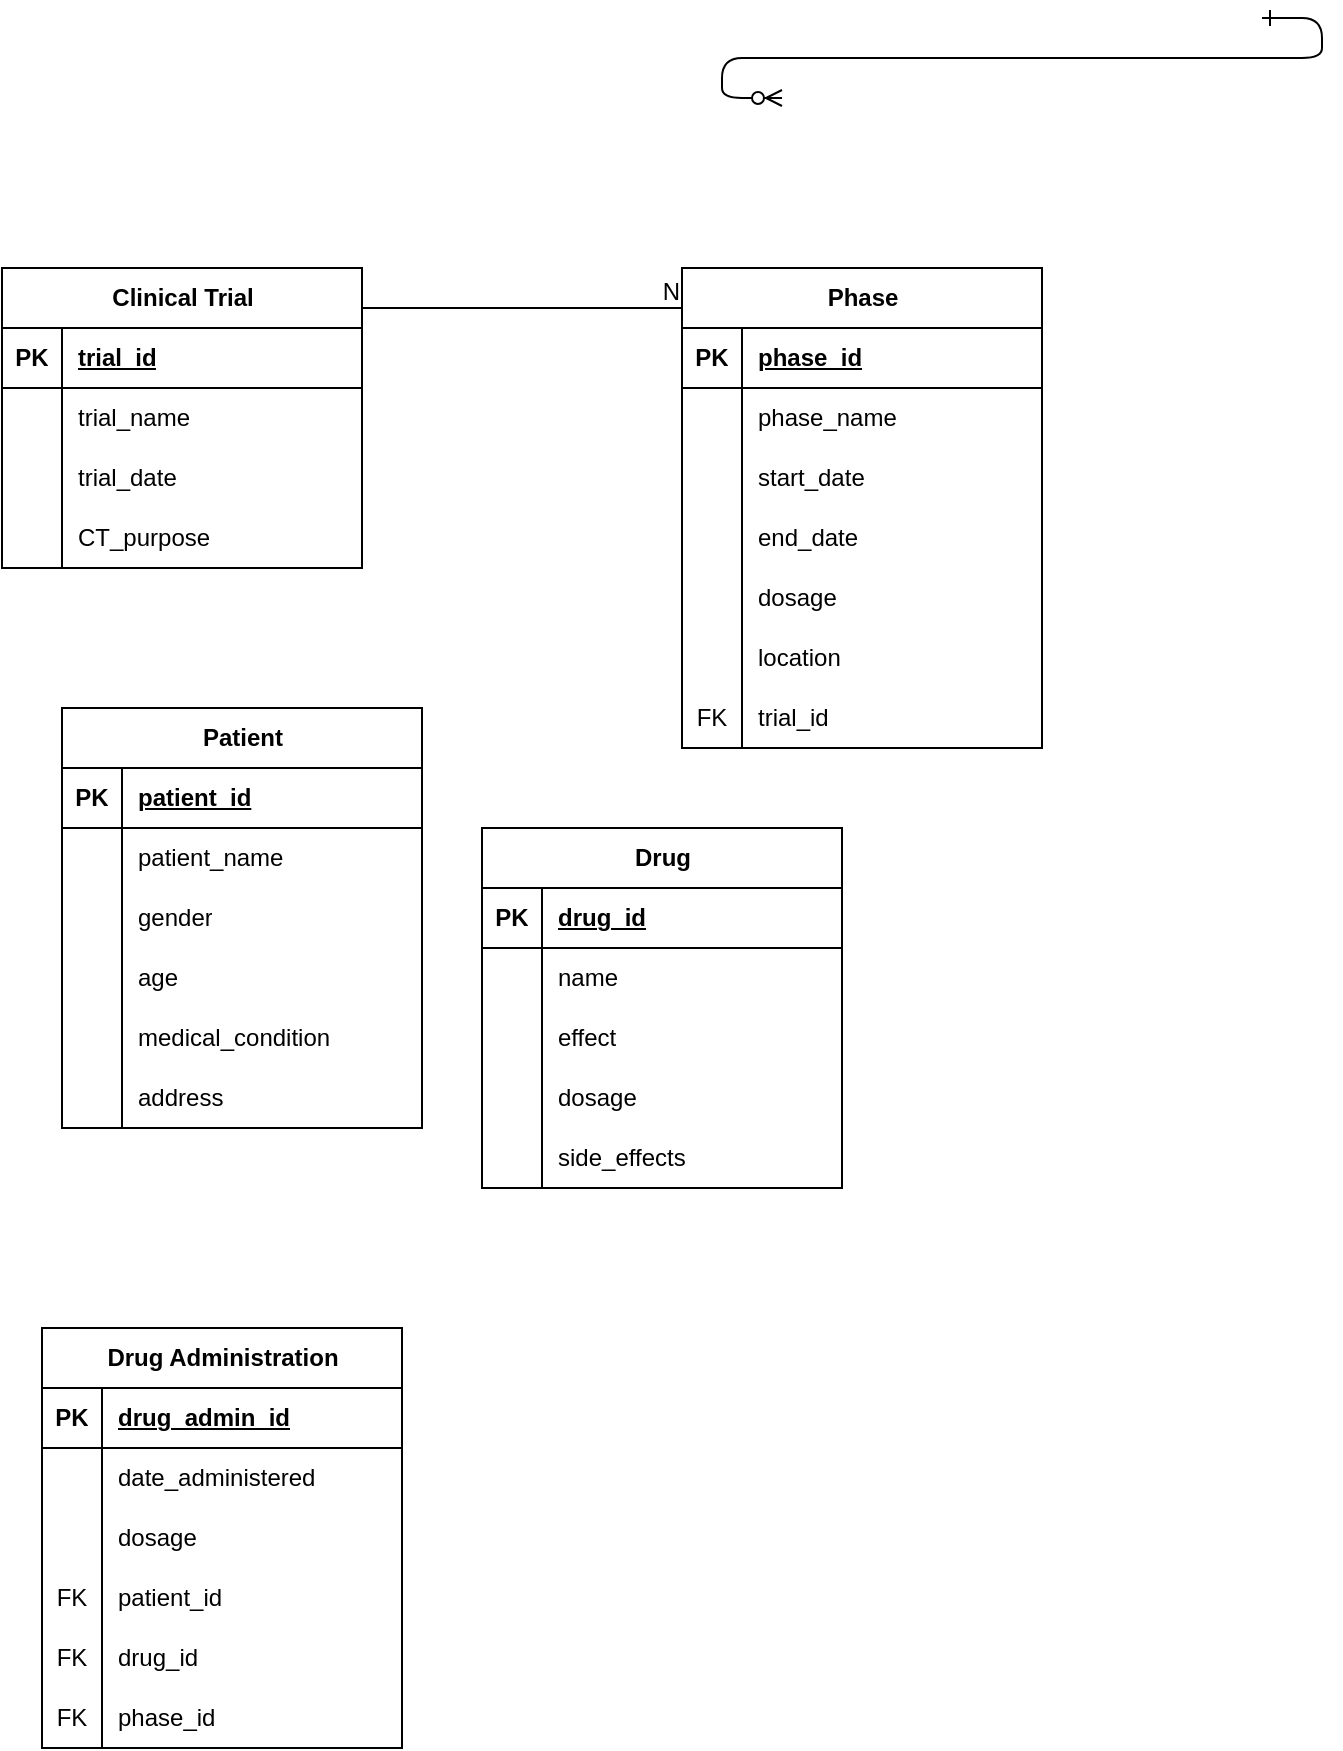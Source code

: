 <mxfile version="24.8.4">
  <diagram id="R2lEEEUBdFMjLlhIrx00" name="20215255">
    <mxGraphModel dx="749" dy="828" grid="1" gridSize="10" guides="1" tooltips="1" connect="1" arrows="1" fold="1" page="1" pageScale="1" pageWidth="850" pageHeight="1100" math="0" shadow="0" extFonts="Permanent Marker^https://fonts.googleapis.com/css?family=Permanent+Marker">
      <root>
        <mxCell id="0" />
        <mxCell id="1" parent="0" />
        <mxCell id="C-vyLk0tnHw3VtMMgP7b-12" value="" style="edgeStyle=entityRelationEdgeStyle;endArrow=ERzeroToMany;startArrow=ERone;endFill=1;startFill=0;" parent="1" target="C-vyLk0tnHw3VtMMgP7b-17" edge="1">
          <mxGeometry width="100" height="100" relative="1" as="geometry">
            <mxPoint x="700" y="165" as="sourcePoint" />
            <mxPoint x="460" y="205" as="targetPoint" />
          </mxGeometry>
        </mxCell>
        <mxCell id="ZXH_P6t-tBNjJ1LM8fPI-39" value="Clinical Trial" style="shape=table;startSize=30;container=1;collapsible=1;childLayout=tableLayout;fixedRows=1;rowLines=0;fontStyle=1;align=center;resizeLast=1;html=1;" vertex="1" parent="1">
          <mxGeometry x="70" y="290" width="180" height="150" as="geometry" />
        </mxCell>
        <mxCell id="ZXH_P6t-tBNjJ1LM8fPI-40" value="" style="shape=tableRow;horizontal=0;startSize=0;swimlaneHead=0;swimlaneBody=0;fillColor=none;collapsible=0;dropTarget=0;points=[[0,0.5],[1,0.5]];portConstraint=eastwest;top=0;left=0;right=0;bottom=1;" vertex="1" parent="ZXH_P6t-tBNjJ1LM8fPI-39">
          <mxGeometry y="30" width="180" height="30" as="geometry" />
        </mxCell>
        <mxCell id="ZXH_P6t-tBNjJ1LM8fPI-41" value="PK" style="shape=partialRectangle;connectable=0;fillColor=none;top=0;left=0;bottom=0;right=0;fontStyle=1;overflow=hidden;whiteSpace=wrap;html=1;" vertex="1" parent="ZXH_P6t-tBNjJ1LM8fPI-40">
          <mxGeometry width="30" height="30" as="geometry">
            <mxRectangle width="30" height="30" as="alternateBounds" />
          </mxGeometry>
        </mxCell>
        <mxCell id="ZXH_P6t-tBNjJ1LM8fPI-42" value="trial_id" style="shape=partialRectangle;connectable=0;fillColor=none;top=0;left=0;bottom=0;right=0;align=left;spacingLeft=6;fontStyle=5;overflow=hidden;whiteSpace=wrap;html=1;" vertex="1" parent="ZXH_P6t-tBNjJ1LM8fPI-40">
          <mxGeometry x="30" width="150" height="30" as="geometry">
            <mxRectangle width="150" height="30" as="alternateBounds" />
          </mxGeometry>
        </mxCell>
        <mxCell id="ZXH_P6t-tBNjJ1LM8fPI-43" value="" style="shape=tableRow;horizontal=0;startSize=0;swimlaneHead=0;swimlaneBody=0;fillColor=none;collapsible=0;dropTarget=0;points=[[0,0.5],[1,0.5]];portConstraint=eastwest;top=0;left=0;right=0;bottom=0;" vertex="1" parent="ZXH_P6t-tBNjJ1LM8fPI-39">
          <mxGeometry y="60" width="180" height="30" as="geometry" />
        </mxCell>
        <mxCell id="ZXH_P6t-tBNjJ1LM8fPI-44" value="" style="shape=partialRectangle;connectable=0;fillColor=none;top=0;left=0;bottom=0;right=0;editable=1;overflow=hidden;whiteSpace=wrap;html=1;" vertex="1" parent="ZXH_P6t-tBNjJ1LM8fPI-43">
          <mxGeometry width="30" height="30" as="geometry">
            <mxRectangle width="30" height="30" as="alternateBounds" />
          </mxGeometry>
        </mxCell>
        <mxCell id="ZXH_P6t-tBNjJ1LM8fPI-45" value="trial_name" style="shape=partialRectangle;connectable=0;fillColor=none;top=0;left=0;bottom=0;right=0;align=left;spacingLeft=6;overflow=hidden;whiteSpace=wrap;html=1;" vertex="1" parent="ZXH_P6t-tBNjJ1LM8fPI-43">
          <mxGeometry x="30" width="150" height="30" as="geometry">
            <mxRectangle width="150" height="30" as="alternateBounds" />
          </mxGeometry>
        </mxCell>
        <mxCell id="ZXH_P6t-tBNjJ1LM8fPI-46" value="" style="shape=tableRow;horizontal=0;startSize=0;swimlaneHead=0;swimlaneBody=0;fillColor=none;collapsible=0;dropTarget=0;points=[[0,0.5],[1,0.5]];portConstraint=eastwest;top=0;left=0;right=0;bottom=0;" vertex="1" parent="ZXH_P6t-tBNjJ1LM8fPI-39">
          <mxGeometry y="90" width="180" height="30" as="geometry" />
        </mxCell>
        <mxCell id="ZXH_P6t-tBNjJ1LM8fPI-47" value="" style="shape=partialRectangle;connectable=0;fillColor=none;top=0;left=0;bottom=0;right=0;editable=1;overflow=hidden;whiteSpace=wrap;html=1;" vertex="1" parent="ZXH_P6t-tBNjJ1LM8fPI-46">
          <mxGeometry width="30" height="30" as="geometry">
            <mxRectangle width="30" height="30" as="alternateBounds" />
          </mxGeometry>
        </mxCell>
        <mxCell id="ZXH_P6t-tBNjJ1LM8fPI-48" value="trial_date" style="shape=partialRectangle;connectable=0;fillColor=none;top=0;left=0;bottom=0;right=0;align=left;spacingLeft=6;overflow=hidden;whiteSpace=wrap;html=1;" vertex="1" parent="ZXH_P6t-tBNjJ1LM8fPI-46">
          <mxGeometry x="30" width="150" height="30" as="geometry">
            <mxRectangle width="150" height="30" as="alternateBounds" />
          </mxGeometry>
        </mxCell>
        <mxCell id="ZXH_P6t-tBNjJ1LM8fPI-49" value="" style="shape=tableRow;horizontal=0;startSize=0;swimlaneHead=0;swimlaneBody=0;fillColor=none;collapsible=0;dropTarget=0;points=[[0,0.5],[1,0.5]];portConstraint=eastwest;top=0;left=0;right=0;bottom=0;" vertex="1" parent="ZXH_P6t-tBNjJ1LM8fPI-39">
          <mxGeometry y="120" width="180" height="30" as="geometry" />
        </mxCell>
        <mxCell id="ZXH_P6t-tBNjJ1LM8fPI-50" value="" style="shape=partialRectangle;connectable=0;fillColor=none;top=0;left=0;bottom=0;right=0;editable=1;overflow=hidden;whiteSpace=wrap;html=1;" vertex="1" parent="ZXH_P6t-tBNjJ1LM8fPI-49">
          <mxGeometry width="30" height="30" as="geometry">
            <mxRectangle width="30" height="30" as="alternateBounds" />
          </mxGeometry>
        </mxCell>
        <mxCell id="ZXH_P6t-tBNjJ1LM8fPI-51" value="CT_purpose" style="shape=partialRectangle;connectable=0;fillColor=none;top=0;left=0;bottom=0;right=0;align=left;spacingLeft=6;overflow=hidden;whiteSpace=wrap;html=1;" vertex="1" parent="ZXH_P6t-tBNjJ1LM8fPI-49">
          <mxGeometry x="30" width="150" height="30" as="geometry">
            <mxRectangle width="150" height="30" as="alternateBounds" />
          </mxGeometry>
        </mxCell>
        <mxCell id="ZXH_P6t-tBNjJ1LM8fPI-52" value="Phase" style="shape=table;startSize=30;container=1;collapsible=1;childLayout=tableLayout;fixedRows=1;rowLines=0;fontStyle=1;align=center;resizeLast=1;html=1;" vertex="1" parent="1">
          <mxGeometry x="410" y="290" width="180" height="240" as="geometry" />
        </mxCell>
        <mxCell id="ZXH_P6t-tBNjJ1LM8fPI-53" value="" style="shape=tableRow;horizontal=0;startSize=0;swimlaneHead=0;swimlaneBody=0;fillColor=none;collapsible=0;dropTarget=0;points=[[0,0.5],[1,0.5]];portConstraint=eastwest;top=0;left=0;right=0;bottom=1;" vertex="1" parent="ZXH_P6t-tBNjJ1LM8fPI-52">
          <mxGeometry y="30" width="180" height="30" as="geometry" />
        </mxCell>
        <mxCell id="ZXH_P6t-tBNjJ1LM8fPI-54" value="PK" style="shape=partialRectangle;connectable=0;fillColor=none;top=0;left=0;bottom=0;right=0;fontStyle=1;overflow=hidden;whiteSpace=wrap;html=1;" vertex="1" parent="ZXH_P6t-tBNjJ1LM8fPI-53">
          <mxGeometry width="30" height="30" as="geometry">
            <mxRectangle width="30" height="30" as="alternateBounds" />
          </mxGeometry>
        </mxCell>
        <mxCell id="ZXH_P6t-tBNjJ1LM8fPI-55" value="phase_id" style="shape=partialRectangle;connectable=0;fillColor=none;top=0;left=0;bottom=0;right=0;align=left;spacingLeft=6;fontStyle=5;overflow=hidden;whiteSpace=wrap;html=1;" vertex="1" parent="ZXH_P6t-tBNjJ1LM8fPI-53">
          <mxGeometry x="30" width="150" height="30" as="geometry">
            <mxRectangle width="150" height="30" as="alternateBounds" />
          </mxGeometry>
        </mxCell>
        <mxCell id="ZXH_P6t-tBNjJ1LM8fPI-56" value="" style="shape=tableRow;horizontal=0;startSize=0;swimlaneHead=0;swimlaneBody=0;fillColor=none;collapsible=0;dropTarget=0;points=[[0,0.5],[1,0.5]];portConstraint=eastwest;top=0;left=0;right=0;bottom=0;" vertex="1" parent="ZXH_P6t-tBNjJ1LM8fPI-52">
          <mxGeometry y="60" width="180" height="30" as="geometry" />
        </mxCell>
        <mxCell id="ZXH_P6t-tBNjJ1LM8fPI-57" value="" style="shape=partialRectangle;connectable=0;fillColor=none;top=0;left=0;bottom=0;right=0;editable=1;overflow=hidden;whiteSpace=wrap;html=1;" vertex="1" parent="ZXH_P6t-tBNjJ1LM8fPI-56">
          <mxGeometry width="30" height="30" as="geometry">
            <mxRectangle width="30" height="30" as="alternateBounds" />
          </mxGeometry>
        </mxCell>
        <mxCell id="ZXH_P6t-tBNjJ1LM8fPI-58" value="phase_name" style="shape=partialRectangle;connectable=0;fillColor=none;top=0;left=0;bottom=0;right=0;align=left;spacingLeft=6;overflow=hidden;whiteSpace=wrap;html=1;" vertex="1" parent="ZXH_P6t-tBNjJ1LM8fPI-56">
          <mxGeometry x="30" width="150" height="30" as="geometry">
            <mxRectangle width="150" height="30" as="alternateBounds" />
          </mxGeometry>
        </mxCell>
        <mxCell id="ZXH_P6t-tBNjJ1LM8fPI-59" value="" style="shape=tableRow;horizontal=0;startSize=0;swimlaneHead=0;swimlaneBody=0;fillColor=none;collapsible=0;dropTarget=0;points=[[0,0.5],[1,0.5]];portConstraint=eastwest;top=0;left=0;right=0;bottom=0;" vertex="1" parent="ZXH_P6t-tBNjJ1LM8fPI-52">
          <mxGeometry y="90" width="180" height="30" as="geometry" />
        </mxCell>
        <mxCell id="ZXH_P6t-tBNjJ1LM8fPI-60" value="" style="shape=partialRectangle;connectable=0;fillColor=none;top=0;left=0;bottom=0;right=0;editable=1;overflow=hidden;whiteSpace=wrap;html=1;" vertex="1" parent="ZXH_P6t-tBNjJ1LM8fPI-59">
          <mxGeometry width="30" height="30" as="geometry">
            <mxRectangle width="30" height="30" as="alternateBounds" />
          </mxGeometry>
        </mxCell>
        <mxCell id="ZXH_P6t-tBNjJ1LM8fPI-61" value="start_date" style="shape=partialRectangle;connectable=0;fillColor=none;top=0;left=0;bottom=0;right=0;align=left;spacingLeft=6;overflow=hidden;whiteSpace=wrap;html=1;" vertex="1" parent="ZXH_P6t-tBNjJ1LM8fPI-59">
          <mxGeometry x="30" width="150" height="30" as="geometry">
            <mxRectangle width="150" height="30" as="alternateBounds" />
          </mxGeometry>
        </mxCell>
        <mxCell id="ZXH_P6t-tBNjJ1LM8fPI-62" value="" style="shape=tableRow;horizontal=0;startSize=0;swimlaneHead=0;swimlaneBody=0;fillColor=none;collapsible=0;dropTarget=0;points=[[0,0.5],[1,0.5]];portConstraint=eastwest;top=0;left=0;right=0;bottom=0;" vertex="1" parent="ZXH_P6t-tBNjJ1LM8fPI-52">
          <mxGeometry y="120" width="180" height="30" as="geometry" />
        </mxCell>
        <mxCell id="ZXH_P6t-tBNjJ1LM8fPI-63" value="" style="shape=partialRectangle;connectable=0;fillColor=none;top=0;left=0;bottom=0;right=0;editable=1;overflow=hidden;whiteSpace=wrap;html=1;" vertex="1" parent="ZXH_P6t-tBNjJ1LM8fPI-62">
          <mxGeometry width="30" height="30" as="geometry">
            <mxRectangle width="30" height="30" as="alternateBounds" />
          </mxGeometry>
        </mxCell>
        <mxCell id="ZXH_P6t-tBNjJ1LM8fPI-64" value="end_date" style="shape=partialRectangle;connectable=0;fillColor=none;top=0;left=0;bottom=0;right=0;align=left;spacingLeft=6;overflow=hidden;whiteSpace=wrap;html=1;" vertex="1" parent="ZXH_P6t-tBNjJ1LM8fPI-62">
          <mxGeometry x="30" width="150" height="30" as="geometry">
            <mxRectangle width="150" height="30" as="alternateBounds" />
          </mxGeometry>
        </mxCell>
        <mxCell id="ZXH_P6t-tBNjJ1LM8fPI-65" value="" style="shape=tableRow;horizontal=0;startSize=0;swimlaneHead=0;swimlaneBody=0;fillColor=none;collapsible=0;dropTarget=0;points=[[0,0.5],[1,0.5]];portConstraint=eastwest;top=0;left=0;right=0;bottom=0;" vertex="1" parent="ZXH_P6t-tBNjJ1LM8fPI-52">
          <mxGeometry y="150" width="180" height="30" as="geometry" />
        </mxCell>
        <mxCell id="ZXH_P6t-tBNjJ1LM8fPI-66" value="" style="shape=partialRectangle;connectable=0;fillColor=none;top=0;left=0;bottom=0;right=0;editable=1;overflow=hidden;whiteSpace=wrap;html=1;" vertex="1" parent="ZXH_P6t-tBNjJ1LM8fPI-65">
          <mxGeometry width="30" height="30" as="geometry">
            <mxRectangle width="30" height="30" as="alternateBounds" />
          </mxGeometry>
        </mxCell>
        <mxCell id="ZXH_P6t-tBNjJ1LM8fPI-67" value="dosage" style="shape=partialRectangle;connectable=0;fillColor=none;top=0;left=0;bottom=0;right=0;align=left;spacingLeft=6;overflow=hidden;whiteSpace=wrap;html=1;" vertex="1" parent="ZXH_P6t-tBNjJ1LM8fPI-65">
          <mxGeometry x="30" width="150" height="30" as="geometry">
            <mxRectangle width="150" height="30" as="alternateBounds" />
          </mxGeometry>
        </mxCell>
        <mxCell id="ZXH_P6t-tBNjJ1LM8fPI-68" value="" style="shape=tableRow;horizontal=0;startSize=0;swimlaneHead=0;swimlaneBody=0;fillColor=none;collapsible=0;dropTarget=0;points=[[0,0.5],[1,0.5]];portConstraint=eastwest;top=0;left=0;right=0;bottom=0;" vertex="1" parent="ZXH_P6t-tBNjJ1LM8fPI-52">
          <mxGeometry y="180" width="180" height="30" as="geometry" />
        </mxCell>
        <mxCell id="ZXH_P6t-tBNjJ1LM8fPI-69" value="" style="shape=partialRectangle;connectable=0;fillColor=none;top=0;left=0;bottom=0;right=0;editable=1;overflow=hidden;whiteSpace=wrap;html=1;" vertex="1" parent="ZXH_P6t-tBNjJ1LM8fPI-68">
          <mxGeometry width="30" height="30" as="geometry">
            <mxRectangle width="30" height="30" as="alternateBounds" />
          </mxGeometry>
        </mxCell>
        <mxCell id="ZXH_P6t-tBNjJ1LM8fPI-70" value="location" style="shape=partialRectangle;connectable=0;fillColor=none;top=0;left=0;bottom=0;right=0;align=left;spacingLeft=6;overflow=hidden;whiteSpace=wrap;html=1;" vertex="1" parent="ZXH_P6t-tBNjJ1LM8fPI-68">
          <mxGeometry x="30" width="150" height="30" as="geometry">
            <mxRectangle width="150" height="30" as="alternateBounds" />
          </mxGeometry>
        </mxCell>
        <mxCell id="ZXH_P6t-tBNjJ1LM8fPI-71" value="" style="shape=tableRow;horizontal=0;startSize=0;swimlaneHead=0;swimlaneBody=0;fillColor=none;collapsible=0;dropTarget=0;points=[[0,0.5],[1,0.5]];portConstraint=eastwest;top=0;left=0;right=0;bottom=0;" vertex="1" parent="ZXH_P6t-tBNjJ1LM8fPI-52">
          <mxGeometry y="210" width="180" height="30" as="geometry" />
        </mxCell>
        <mxCell id="ZXH_P6t-tBNjJ1LM8fPI-72" value="FK" style="shape=partialRectangle;connectable=0;fillColor=none;top=0;left=0;bottom=0;right=0;editable=1;overflow=hidden;whiteSpace=wrap;html=1;" vertex="1" parent="ZXH_P6t-tBNjJ1LM8fPI-71">
          <mxGeometry width="30" height="30" as="geometry">
            <mxRectangle width="30" height="30" as="alternateBounds" />
          </mxGeometry>
        </mxCell>
        <mxCell id="ZXH_P6t-tBNjJ1LM8fPI-73" value="trial_id" style="shape=partialRectangle;connectable=0;fillColor=none;top=0;left=0;bottom=0;right=0;align=left;spacingLeft=6;overflow=hidden;whiteSpace=wrap;html=1;" vertex="1" parent="ZXH_P6t-tBNjJ1LM8fPI-71">
          <mxGeometry x="30" width="150" height="30" as="geometry">
            <mxRectangle width="150" height="30" as="alternateBounds" />
          </mxGeometry>
        </mxCell>
        <mxCell id="ZXH_P6t-tBNjJ1LM8fPI-74" value="Patient" style="shape=table;startSize=30;container=1;collapsible=1;childLayout=tableLayout;fixedRows=1;rowLines=0;fontStyle=1;align=center;resizeLast=1;html=1;" vertex="1" parent="1">
          <mxGeometry x="100" y="510" width="180" height="210" as="geometry" />
        </mxCell>
        <mxCell id="ZXH_P6t-tBNjJ1LM8fPI-75" value="" style="shape=tableRow;horizontal=0;startSize=0;swimlaneHead=0;swimlaneBody=0;fillColor=none;collapsible=0;dropTarget=0;points=[[0,0.5],[1,0.5]];portConstraint=eastwest;top=0;left=0;right=0;bottom=1;" vertex="1" parent="ZXH_P6t-tBNjJ1LM8fPI-74">
          <mxGeometry y="30" width="180" height="30" as="geometry" />
        </mxCell>
        <mxCell id="ZXH_P6t-tBNjJ1LM8fPI-76" value="PK" style="shape=partialRectangle;connectable=0;fillColor=none;top=0;left=0;bottom=0;right=0;fontStyle=1;overflow=hidden;whiteSpace=wrap;html=1;" vertex="1" parent="ZXH_P6t-tBNjJ1LM8fPI-75">
          <mxGeometry width="30" height="30" as="geometry">
            <mxRectangle width="30" height="30" as="alternateBounds" />
          </mxGeometry>
        </mxCell>
        <mxCell id="ZXH_P6t-tBNjJ1LM8fPI-77" value="patient_id" style="shape=partialRectangle;connectable=0;fillColor=none;top=0;left=0;bottom=0;right=0;align=left;spacingLeft=6;fontStyle=5;overflow=hidden;whiteSpace=wrap;html=1;" vertex="1" parent="ZXH_P6t-tBNjJ1LM8fPI-75">
          <mxGeometry x="30" width="150" height="30" as="geometry">
            <mxRectangle width="150" height="30" as="alternateBounds" />
          </mxGeometry>
        </mxCell>
        <mxCell id="ZXH_P6t-tBNjJ1LM8fPI-78" value="" style="shape=tableRow;horizontal=0;startSize=0;swimlaneHead=0;swimlaneBody=0;fillColor=none;collapsible=0;dropTarget=0;points=[[0,0.5],[1,0.5]];portConstraint=eastwest;top=0;left=0;right=0;bottom=0;" vertex="1" parent="ZXH_P6t-tBNjJ1LM8fPI-74">
          <mxGeometry y="60" width="180" height="30" as="geometry" />
        </mxCell>
        <mxCell id="ZXH_P6t-tBNjJ1LM8fPI-79" value="" style="shape=partialRectangle;connectable=0;fillColor=none;top=0;left=0;bottom=0;right=0;editable=1;overflow=hidden;whiteSpace=wrap;html=1;" vertex="1" parent="ZXH_P6t-tBNjJ1LM8fPI-78">
          <mxGeometry width="30" height="30" as="geometry">
            <mxRectangle width="30" height="30" as="alternateBounds" />
          </mxGeometry>
        </mxCell>
        <mxCell id="ZXH_P6t-tBNjJ1LM8fPI-80" value="patient_name" style="shape=partialRectangle;connectable=0;fillColor=none;top=0;left=0;bottom=0;right=0;align=left;spacingLeft=6;overflow=hidden;whiteSpace=wrap;html=1;" vertex="1" parent="ZXH_P6t-tBNjJ1LM8fPI-78">
          <mxGeometry x="30" width="150" height="30" as="geometry">
            <mxRectangle width="150" height="30" as="alternateBounds" />
          </mxGeometry>
        </mxCell>
        <mxCell id="ZXH_P6t-tBNjJ1LM8fPI-81" value="" style="shape=tableRow;horizontal=0;startSize=0;swimlaneHead=0;swimlaneBody=0;fillColor=none;collapsible=0;dropTarget=0;points=[[0,0.5],[1,0.5]];portConstraint=eastwest;top=0;left=0;right=0;bottom=0;" vertex="1" parent="ZXH_P6t-tBNjJ1LM8fPI-74">
          <mxGeometry y="90" width="180" height="30" as="geometry" />
        </mxCell>
        <mxCell id="ZXH_P6t-tBNjJ1LM8fPI-82" value="" style="shape=partialRectangle;connectable=0;fillColor=none;top=0;left=0;bottom=0;right=0;editable=1;overflow=hidden;whiteSpace=wrap;html=1;" vertex="1" parent="ZXH_P6t-tBNjJ1LM8fPI-81">
          <mxGeometry width="30" height="30" as="geometry">
            <mxRectangle width="30" height="30" as="alternateBounds" />
          </mxGeometry>
        </mxCell>
        <mxCell id="ZXH_P6t-tBNjJ1LM8fPI-83" value="gender" style="shape=partialRectangle;connectable=0;fillColor=none;top=0;left=0;bottom=0;right=0;align=left;spacingLeft=6;overflow=hidden;whiteSpace=wrap;html=1;" vertex="1" parent="ZXH_P6t-tBNjJ1LM8fPI-81">
          <mxGeometry x="30" width="150" height="30" as="geometry">
            <mxRectangle width="150" height="30" as="alternateBounds" />
          </mxGeometry>
        </mxCell>
        <mxCell id="ZXH_P6t-tBNjJ1LM8fPI-84" value="" style="shape=tableRow;horizontal=0;startSize=0;swimlaneHead=0;swimlaneBody=0;fillColor=none;collapsible=0;dropTarget=0;points=[[0,0.5],[1,0.5]];portConstraint=eastwest;top=0;left=0;right=0;bottom=0;" vertex="1" parent="ZXH_P6t-tBNjJ1LM8fPI-74">
          <mxGeometry y="120" width="180" height="30" as="geometry" />
        </mxCell>
        <mxCell id="ZXH_P6t-tBNjJ1LM8fPI-85" value="" style="shape=partialRectangle;connectable=0;fillColor=none;top=0;left=0;bottom=0;right=0;editable=1;overflow=hidden;whiteSpace=wrap;html=1;" vertex="1" parent="ZXH_P6t-tBNjJ1LM8fPI-84">
          <mxGeometry width="30" height="30" as="geometry">
            <mxRectangle width="30" height="30" as="alternateBounds" />
          </mxGeometry>
        </mxCell>
        <mxCell id="ZXH_P6t-tBNjJ1LM8fPI-86" value="age" style="shape=partialRectangle;connectable=0;fillColor=none;top=0;left=0;bottom=0;right=0;align=left;spacingLeft=6;overflow=hidden;whiteSpace=wrap;html=1;" vertex="1" parent="ZXH_P6t-tBNjJ1LM8fPI-84">
          <mxGeometry x="30" width="150" height="30" as="geometry">
            <mxRectangle width="150" height="30" as="alternateBounds" />
          </mxGeometry>
        </mxCell>
        <mxCell id="ZXH_P6t-tBNjJ1LM8fPI-87" value="" style="shape=tableRow;horizontal=0;startSize=0;swimlaneHead=0;swimlaneBody=0;fillColor=none;collapsible=0;dropTarget=0;points=[[0,0.5],[1,0.5]];portConstraint=eastwest;top=0;left=0;right=0;bottom=0;" vertex="1" parent="ZXH_P6t-tBNjJ1LM8fPI-74">
          <mxGeometry y="150" width="180" height="30" as="geometry" />
        </mxCell>
        <mxCell id="ZXH_P6t-tBNjJ1LM8fPI-88" value="" style="shape=partialRectangle;connectable=0;fillColor=none;top=0;left=0;bottom=0;right=0;editable=1;overflow=hidden;whiteSpace=wrap;html=1;" vertex="1" parent="ZXH_P6t-tBNjJ1LM8fPI-87">
          <mxGeometry width="30" height="30" as="geometry">
            <mxRectangle width="30" height="30" as="alternateBounds" />
          </mxGeometry>
        </mxCell>
        <mxCell id="ZXH_P6t-tBNjJ1LM8fPI-89" value="medical_condition" style="shape=partialRectangle;connectable=0;fillColor=none;top=0;left=0;bottom=0;right=0;align=left;spacingLeft=6;overflow=hidden;whiteSpace=wrap;html=1;" vertex="1" parent="ZXH_P6t-tBNjJ1LM8fPI-87">
          <mxGeometry x="30" width="150" height="30" as="geometry">
            <mxRectangle width="150" height="30" as="alternateBounds" />
          </mxGeometry>
        </mxCell>
        <mxCell id="ZXH_P6t-tBNjJ1LM8fPI-90" value="" style="shape=tableRow;horizontal=0;startSize=0;swimlaneHead=0;swimlaneBody=0;fillColor=none;collapsible=0;dropTarget=0;points=[[0,0.5],[1,0.5]];portConstraint=eastwest;top=0;left=0;right=0;bottom=0;" vertex="1" parent="ZXH_P6t-tBNjJ1LM8fPI-74">
          <mxGeometry y="180" width="180" height="30" as="geometry" />
        </mxCell>
        <mxCell id="ZXH_P6t-tBNjJ1LM8fPI-91" value="" style="shape=partialRectangle;connectable=0;fillColor=none;top=0;left=0;bottom=0;right=0;editable=1;overflow=hidden;whiteSpace=wrap;html=1;" vertex="1" parent="ZXH_P6t-tBNjJ1LM8fPI-90">
          <mxGeometry width="30" height="30" as="geometry">
            <mxRectangle width="30" height="30" as="alternateBounds" />
          </mxGeometry>
        </mxCell>
        <mxCell id="ZXH_P6t-tBNjJ1LM8fPI-92" value="address" style="shape=partialRectangle;connectable=0;fillColor=none;top=0;left=0;bottom=0;right=0;align=left;spacingLeft=6;overflow=hidden;whiteSpace=wrap;html=1;" vertex="1" parent="ZXH_P6t-tBNjJ1LM8fPI-90">
          <mxGeometry x="30" width="150" height="30" as="geometry">
            <mxRectangle width="150" height="30" as="alternateBounds" />
          </mxGeometry>
        </mxCell>
        <mxCell id="ZXH_P6t-tBNjJ1LM8fPI-93" value="Drug" style="shape=table;startSize=30;container=1;collapsible=1;childLayout=tableLayout;fixedRows=1;rowLines=0;fontStyle=1;align=center;resizeLast=1;html=1;" vertex="1" parent="1">
          <mxGeometry x="310" y="570" width="180" height="180" as="geometry" />
        </mxCell>
        <mxCell id="ZXH_P6t-tBNjJ1LM8fPI-94" value="" style="shape=tableRow;horizontal=0;startSize=0;swimlaneHead=0;swimlaneBody=0;fillColor=none;collapsible=0;dropTarget=0;points=[[0,0.5],[1,0.5]];portConstraint=eastwest;top=0;left=0;right=0;bottom=1;" vertex="1" parent="ZXH_P6t-tBNjJ1LM8fPI-93">
          <mxGeometry y="30" width="180" height="30" as="geometry" />
        </mxCell>
        <mxCell id="ZXH_P6t-tBNjJ1LM8fPI-95" value="PK" style="shape=partialRectangle;connectable=0;fillColor=none;top=0;left=0;bottom=0;right=0;fontStyle=1;overflow=hidden;whiteSpace=wrap;html=1;" vertex="1" parent="ZXH_P6t-tBNjJ1LM8fPI-94">
          <mxGeometry width="30" height="30" as="geometry">
            <mxRectangle width="30" height="30" as="alternateBounds" />
          </mxGeometry>
        </mxCell>
        <mxCell id="ZXH_P6t-tBNjJ1LM8fPI-96" value="drug_id" style="shape=partialRectangle;connectable=0;fillColor=none;top=0;left=0;bottom=0;right=0;align=left;spacingLeft=6;fontStyle=5;overflow=hidden;whiteSpace=wrap;html=1;" vertex="1" parent="ZXH_P6t-tBNjJ1LM8fPI-94">
          <mxGeometry x="30" width="150" height="30" as="geometry">
            <mxRectangle width="150" height="30" as="alternateBounds" />
          </mxGeometry>
        </mxCell>
        <mxCell id="ZXH_P6t-tBNjJ1LM8fPI-97" value="" style="shape=tableRow;horizontal=0;startSize=0;swimlaneHead=0;swimlaneBody=0;fillColor=none;collapsible=0;dropTarget=0;points=[[0,0.5],[1,0.5]];portConstraint=eastwest;top=0;left=0;right=0;bottom=0;" vertex="1" parent="ZXH_P6t-tBNjJ1LM8fPI-93">
          <mxGeometry y="60" width="180" height="30" as="geometry" />
        </mxCell>
        <mxCell id="ZXH_P6t-tBNjJ1LM8fPI-98" value="" style="shape=partialRectangle;connectable=0;fillColor=none;top=0;left=0;bottom=0;right=0;editable=1;overflow=hidden;whiteSpace=wrap;html=1;" vertex="1" parent="ZXH_P6t-tBNjJ1LM8fPI-97">
          <mxGeometry width="30" height="30" as="geometry">
            <mxRectangle width="30" height="30" as="alternateBounds" />
          </mxGeometry>
        </mxCell>
        <mxCell id="ZXH_P6t-tBNjJ1LM8fPI-99" value="name" style="shape=partialRectangle;connectable=0;fillColor=none;top=0;left=0;bottom=0;right=0;align=left;spacingLeft=6;overflow=hidden;whiteSpace=wrap;html=1;" vertex="1" parent="ZXH_P6t-tBNjJ1LM8fPI-97">
          <mxGeometry x="30" width="150" height="30" as="geometry">
            <mxRectangle width="150" height="30" as="alternateBounds" />
          </mxGeometry>
        </mxCell>
        <mxCell id="ZXH_P6t-tBNjJ1LM8fPI-100" value="" style="shape=tableRow;horizontal=0;startSize=0;swimlaneHead=0;swimlaneBody=0;fillColor=none;collapsible=0;dropTarget=0;points=[[0,0.5],[1,0.5]];portConstraint=eastwest;top=0;left=0;right=0;bottom=0;" vertex="1" parent="ZXH_P6t-tBNjJ1LM8fPI-93">
          <mxGeometry y="90" width="180" height="30" as="geometry" />
        </mxCell>
        <mxCell id="ZXH_P6t-tBNjJ1LM8fPI-101" value="" style="shape=partialRectangle;connectable=0;fillColor=none;top=0;left=0;bottom=0;right=0;editable=1;overflow=hidden;whiteSpace=wrap;html=1;" vertex="1" parent="ZXH_P6t-tBNjJ1LM8fPI-100">
          <mxGeometry width="30" height="30" as="geometry">
            <mxRectangle width="30" height="30" as="alternateBounds" />
          </mxGeometry>
        </mxCell>
        <mxCell id="ZXH_P6t-tBNjJ1LM8fPI-102" value="effect" style="shape=partialRectangle;connectable=0;fillColor=none;top=0;left=0;bottom=0;right=0;align=left;spacingLeft=6;overflow=hidden;whiteSpace=wrap;html=1;" vertex="1" parent="ZXH_P6t-tBNjJ1LM8fPI-100">
          <mxGeometry x="30" width="150" height="30" as="geometry">
            <mxRectangle width="150" height="30" as="alternateBounds" />
          </mxGeometry>
        </mxCell>
        <mxCell id="ZXH_P6t-tBNjJ1LM8fPI-103" value="" style="shape=tableRow;horizontal=0;startSize=0;swimlaneHead=0;swimlaneBody=0;fillColor=none;collapsible=0;dropTarget=0;points=[[0,0.5],[1,0.5]];portConstraint=eastwest;top=0;left=0;right=0;bottom=0;" vertex="1" parent="ZXH_P6t-tBNjJ1LM8fPI-93">
          <mxGeometry y="120" width="180" height="30" as="geometry" />
        </mxCell>
        <mxCell id="ZXH_P6t-tBNjJ1LM8fPI-104" value="" style="shape=partialRectangle;connectable=0;fillColor=none;top=0;left=0;bottom=0;right=0;editable=1;overflow=hidden;whiteSpace=wrap;html=1;" vertex="1" parent="ZXH_P6t-tBNjJ1LM8fPI-103">
          <mxGeometry width="30" height="30" as="geometry">
            <mxRectangle width="30" height="30" as="alternateBounds" />
          </mxGeometry>
        </mxCell>
        <mxCell id="ZXH_P6t-tBNjJ1LM8fPI-105" value="dosage" style="shape=partialRectangle;connectable=0;fillColor=none;top=0;left=0;bottom=0;right=0;align=left;spacingLeft=6;overflow=hidden;whiteSpace=wrap;html=1;" vertex="1" parent="ZXH_P6t-tBNjJ1LM8fPI-103">
          <mxGeometry x="30" width="150" height="30" as="geometry">
            <mxRectangle width="150" height="30" as="alternateBounds" />
          </mxGeometry>
        </mxCell>
        <mxCell id="ZXH_P6t-tBNjJ1LM8fPI-106" value="" style="shape=tableRow;horizontal=0;startSize=0;swimlaneHead=0;swimlaneBody=0;fillColor=none;collapsible=0;dropTarget=0;points=[[0,0.5],[1,0.5]];portConstraint=eastwest;top=0;left=0;right=0;bottom=0;" vertex="1" parent="ZXH_P6t-tBNjJ1LM8fPI-93">
          <mxGeometry y="150" width="180" height="30" as="geometry" />
        </mxCell>
        <mxCell id="ZXH_P6t-tBNjJ1LM8fPI-107" value="" style="shape=partialRectangle;connectable=0;fillColor=none;top=0;left=0;bottom=0;right=0;editable=1;overflow=hidden;whiteSpace=wrap;html=1;" vertex="1" parent="ZXH_P6t-tBNjJ1LM8fPI-106">
          <mxGeometry width="30" height="30" as="geometry">
            <mxRectangle width="30" height="30" as="alternateBounds" />
          </mxGeometry>
        </mxCell>
        <mxCell id="ZXH_P6t-tBNjJ1LM8fPI-108" value="side_effects" style="shape=partialRectangle;connectable=0;fillColor=none;top=0;left=0;bottom=0;right=0;align=left;spacingLeft=6;overflow=hidden;whiteSpace=wrap;html=1;" vertex="1" parent="ZXH_P6t-tBNjJ1LM8fPI-106">
          <mxGeometry x="30" width="150" height="30" as="geometry">
            <mxRectangle width="150" height="30" as="alternateBounds" />
          </mxGeometry>
        </mxCell>
        <mxCell id="ZXH_P6t-tBNjJ1LM8fPI-109" value="Drug Administration" style="shape=table;startSize=30;container=1;collapsible=1;childLayout=tableLayout;fixedRows=1;rowLines=0;fontStyle=1;align=center;resizeLast=1;html=1;" vertex="1" parent="1">
          <mxGeometry x="90" y="820" width="180" height="210" as="geometry" />
        </mxCell>
        <mxCell id="ZXH_P6t-tBNjJ1LM8fPI-110" value="" style="shape=tableRow;horizontal=0;startSize=0;swimlaneHead=0;swimlaneBody=0;fillColor=none;collapsible=0;dropTarget=0;points=[[0,0.5],[1,0.5]];portConstraint=eastwest;top=0;left=0;right=0;bottom=1;" vertex="1" parent="ZXH_P6t-tBNjJ1LM8fPI-109">
          <mxGeometry y="30" width="180" height="30" as="geometry" />
        </mxCell>
        <mxCell id="ZXH_P6t-tBNjJ1LM8fPI-111" value="PK" style="shape=partialRectangle;connectable=0;fillColor=none;top=0;left=0;bottom=0;right=0;fontStyle=1;overflow=hidden;whiteSpace=wrap;html=1;" vertex="1" parent="ZXH_P6t-tBNjJ1LM8fPI-110">
          <mxGeometry width="30" height="30" as="geometry">
            <mxRectangle width="30" height="30" as="alternateBounds" />
          </mxGeometry>
        </mxCell>
        <mxCell id="ZXH_P6t-tBNjJ1LM8fPI-112" value="drug_admin_id" style="shape=partialRectangle;connectable=0;fillColor=none;top=0;left=0;bottom=0;right=0;align=left;spacingLeft=6;fontStyle=5;overflow=hidden;whiteSpace=wrap;html=1;" vertex="1" parent="ZXH_P6t-tBNjJ1LM8fPI-110">
          <mxGeometry x="30" width="150" height="30" as="geometry">
            <mxRectangle width="150" height="30" as="alternateBounds" />
          </mxGeometry>
        </mxCell>
        <mxCell id="ZXH_P6t-tBNjJ1LM8fPI-113" value="" style="shape=tableRow;horizontal=0;startSize=0;swimlaneHead=0;swimlaneBody=0;fillColor=none;collapsible=0;dropTarget=0;points=[[0,0.5],[1,0.5]];portConstraint=eastwest;top=0;left=0;right=0;bottom=0;" vertex="1" parent="ZXH_P6t-tBNjJ1LM8fPI-109">
          <mxGeometry y="60" width="180" height="30" as="geometry" />
        </mxCell>
        <mxCell id="ZXH_P6t-tBNjJ1LM8fPI-114" value="" style="shape=partialRectangle;connectable=0;fillColor=none;top=0;left=0;bottom=0;right=0;editable=1;overflow=hidden;whiteSpace=wrap;html=1;" vertex="1" parent="ZXH_P6t-tBNjJ1LM8fPI-113">
          <mxGeometry width="30" height="30" as="geometry">
            <mxRectangle width="30" height="30" as="alternateBounds" />
          </mxGeometry>
        </mxCell>
        <mxCell id="ZXH_P6t-tBNjJ1LM8fPI-115" value="date_administered" style="shape=partialRectangle;connectable=0;fillColor=none;top=0;left=0;bottom=0;right=0;align=left;spacingLeft=6;overflow=hidden;whiteSpace=wrap;html=1;" vertex="1" parent="ZXH_P6t-tBNjJ1LM8fPI-113">
          <mxGeometry x="30" width="150" height="30" as="geometry">
            <mxRectangle width="150" height="30" as="alternateBounds" />
          </mxGeometry>
        </mxCell>
        <mxCell id="ZXH_P6t-tBNjJ1LM8fPI-116" value="" style="shape=tableRow;horizontal=0;startSize=0;swimlaneHead=0;swimlaneBody=0;fillColor=none;collapsible=0;dropTarget=0;points=[[0,0.5],[1,0.5]];portConstraint=eastwest;top=0;left=0;right=0;bottom=0;" vertex="1" parent="ZXH_P6t-tBNjJ1LM8fPI-109">
          <mxGeometry y="90" width="180" height="30" as="geometry" />
        </mxCell>
        <mxCell id="ZXH_P6t-tBNjJ1LM8fPI-117" value="" style="shape=partialRectangle;connectable=0;fillColor=none;top=0;left=0;bottom=0;right=0;editable=1;overflow=hidden;whiteSpace=wrap;html=1;" vertex="1" parent="ZXH_P6t-tBNjJ1LM8fPI-116">
          <mxGeometry width="30" height="30" as="geometry">
            <mxRectangle width="30" height="30" as="alternateBounds" />
          </mxGeometry>
        </mxCell>
        <mxCell id="ZXH_P6t-tBNjJ1LM8fPI-118" value="dosage" style="shape=partialRectangle;connectable=0;fillColor=none;top=0;left=0;bottom=0;right=0;align=left;spacingLeft=6;overflow=hidden;whiteSpace=wrap;html=1;" vertex="1" parent="ZXH_P6t-tBNjJ1LM8fPI-116">
          <mxGeometry x="30" width="150" height="30" as="geometry">
            <mxRectangle width="150" height="30" as="alternateBounds" />
          </mxGeometry>
        </mxCell>
        <mxCell id="ZXH_P6t-tBNjJ1LM8fPI-119" value="" style="shape=tableRow;horizontal=0;startSize=0;swimlaneHead=0;swimlaneBody=0;fillColor=none;collapsible=0;dropTarget=0;points=[[0,0.5],[1,0.5]];portConstraint=eastwest;top=0;left=0;right=0;bottom=0;" vertex="1" parent="ZXH_P6t-tBNjJ1LM8fPI-109">
          <mxGeometry y="120" width="180" height="30" as="geometry" />
        </mxCell>
        <mxCell id="ZXH_P6t-tBNjJ1LM8fPI-120" value="FK" style="shape=partialRectangle;connectable=0;fillColor=none;top=0;left=0;bottom=0;right=0;editable=1;overflow=hidden;whiteSpace=wrap;html=1;" vertex="1" parent="ZXH_P6t-tBNjJ1LM8fPI-119">
          <mxGeometry width="30" height="30" as="geometry">
            <mxRectangle width="30" height="30" as="alternateBounds" />
          </mxGeometry>
        </mxCell>
        <mxCell id="ZXH_P6t-tBNjJ1LM8fPI-121" value="patient_id" style="shape=partialRectangle;connectable=0;fillColor=none;top=0;left=0;bottom=0;right=0;align=left;spacingLeft=6;overflow=hidden;whiteSpace=wrap;html=1;" vertex="1" parent="ZXH_P6t-tBNjJ1LM8fPI-119">
          <mxGeometry x="30" width="150" height="30" as="geometry">
            <mxRectangle width="150" height="30" as="alternateBounds" />
          </mxGeometry>
        </mxCell>
        <mxCell id="ZXH_P6t-tBNjJ1LM8fPI-122" value="" style="shape=tableRow;horizontal=0;startSize=0;swimlaneHead=0;swimlaneBody=0;fillColor=none;collapsible=0;dropTarget=0;points=[[0,0.5],[1,0.5]];portConstraint=eastwest;top=0;left=0;right=0;bottom=0;" vertex="1" parent="ZXH_P6t-tBNjJ1LM8fPI-109">
          <mxGeometry y="150" width="180" height="30" as="geometry" />
        </mxCell>
        <mxCell id="ZXH_P6t-tBNjJ1LM8fPI-123" value="FK" style="shape=partialRectangle;connectable=0;fillColor=none;top=0;left=0;bottom=0;right=0;editable=1;overflow=hidden;whiteSpace=wrap;html=1;" vertex="1" parent="ZXH_P6t-tBNjJ1LM8fPI-122">
          <mxGeometry width="30" height="30" as="geometry">
            <mxRectangle width="30" height="30" as="alternateBounds" />
          </mxGeometry>
        </mxCell>
        <mxCell id="ZXH_P6t-tBNjJ1LM8fPI-124" value="drug_id" style="shape=partialRectangle;connectable=0;fillColor=none;top=0;left=0;bottom=0;right=0;align=left;spacingLeft=6;overflow=hidden;whiteSpace=wrap;html=1;" vertex="1" parent="ZXH_P6t-tBNjJ1LM8fPI-122">
          <mxGeometry x="30" width="150" height="30" as="geometry">
            <mxRectangle width="150" height="30" as="alternateBounds" />
          </mxGeometry>
        </mxCell>
        <mxCell id="ZXH_P6t-tBNjJ1LM8fPI-125" value="" style="shape=tableRow;horizontal=0;startSize=0;swimlaneHead=0;swimlaneBody=0;fillColor=none;collapsible=0;dropTarget=0;points=[[0,0.5],[1,0.5]];portConstraint=eastwest;top=0;left=0;right=0;bottom=0;" vertex="1" parent="ZXH_P6t-tBNjJ1LM8fPI-109">
          <mxGeometry y="180" width="180" height="30" as="geometry" />
        </mxCell>
        <mxCell id="ZXH_P6t-tBNjJ1LM8fPI-126" value="FK" style="shape=partialRectangle;connectable=0;fillColor=none;top=0;left=0;bottom=0;right=0;editable=1;overflow=hidden;whiteSpace=wrap;html=1;" vertex="1" parent="ZXH_P6t-tBNjJ1LM8fPI-125">
          <mxGeometry width="30" height="30" as="geometry">
            <mxRectangle width="30" height="30" as="alternateBounds" />
          </mxGeometry>
        </mxCell>
        <mxCell id="ZXH_P6t-tBNjJ1LM8fPI-127" value="phase_id" style="shape=partialRectangle;connectable=0;fillColor=none;top=0;left=0;bottom=0;right=0;align=left;spacingLeft=6;overflow=hidden;whiteSpace=wrap;html=1;" vertex="1" parent="ZXH_P6t-tBNjJ1LM8fPI-125">
          <mxGeometry x="30" width="150" height="30" as="geometry">
            <mxRectangle width="150" height="30" as="alternateBounds" />
          </mxGeometry>
        </mxCell>
        <mxCell id="ZXH_P6t-tBNjJ1LM8fPI-128" value="" style="endArrow=none;html=1;rounded=0;fontSize=12;startSize=8;endSize=8;curved=1;" edge="1" parent="1">
          <mxGeometry relative="1" as="geometry">
            <mxPoint x="250" y="310" as="sourcePoint" />
            <mxPoint x="410" y="310" as="targetPoint" />
          </mxGeometry>
        </mxCell>
        <mxCell id="ZXH_P6t-tBNjJ1LM8fPI-129" value="N" style="resizable=0;html=1;whiteSpace=wrap;align=right;verticalAlign=bottom;" connectable="0" vertex="1" parent="ZXH_P6t-tBNjJ1LM8fPI-128">
          <mxGeometry x="1" relative="1" as="geometry" />
        </mxCell>
      </root>
    </mxGraphModel>
  </diagram>
</mxfile>
